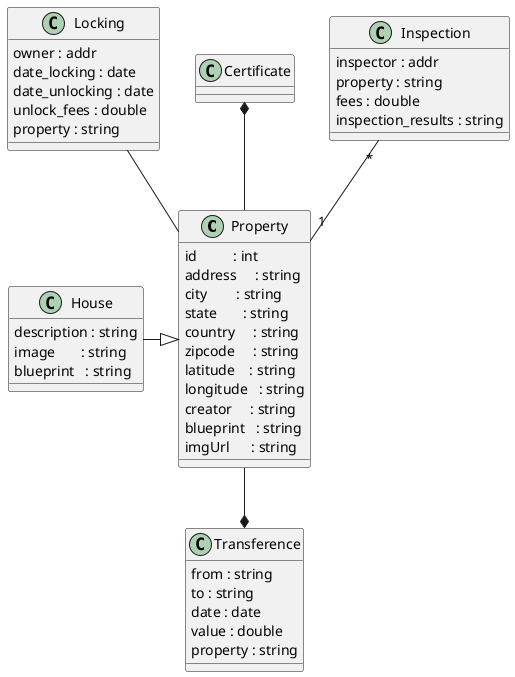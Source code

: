 @startuml
'https://plantuml.com/class-diagram

Property --* Transference
House -|> Property
Locking -- Property
Certificate *-- Property
Inspection "*" -- "1" Property

class Locking{
    owner : addr
    date_locking : date
    date_unlocking : date
    unlock_fees : double
    property : string
}

class Inspection {
    inspector : addr
    property : string
    fees : double
    inspection_results : string
}

class Property {
    id          : int
    address     : string
    city        : string
    state       : string
    country     : string
    zipcode     : string
    latitude    : string
    longitude   : string
    creator     : string
    blueprint   : string
    imgUrl      : string
}

class Transference {
    from : string
    to : string
    date : date
    value : double
    property : string
}

class House {
    description : string
    image       : string
    blueprint   : string
}


@enduml